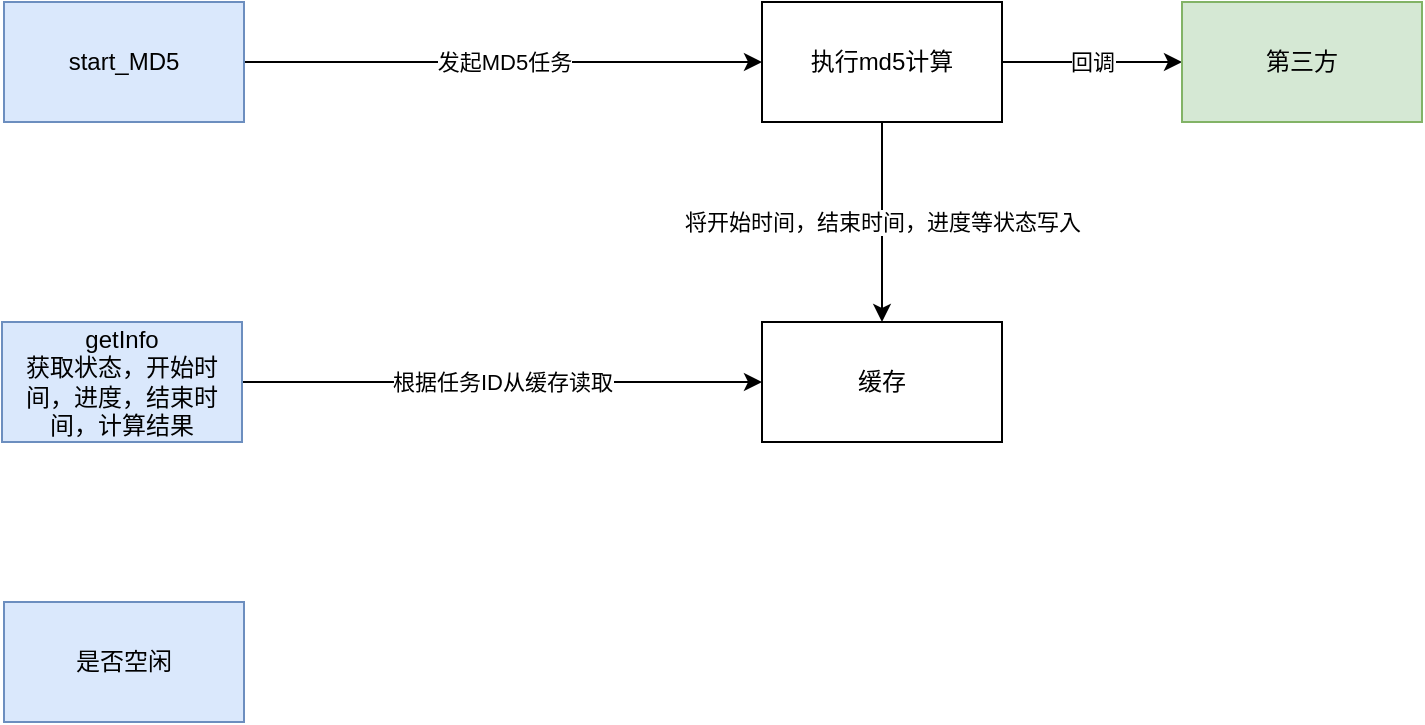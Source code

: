 <mxfile version="14.1.9" type="github" pages="3">
  <diagram id="vZh9OYVmvURLcyZ7zChU" name="MD5执行端">
    <mxGraphModel dx="1381" dy="890" grid="1" gridSize="10" guides="1" tooltips="1" connect="1" arrows="1" fold="1" page="1" pageScale="1" pageWidth="827" pageHeight="1169" math="0" shadow="0">
      <root>
        <mxCell id="0" />
        <mxCell id="1" parent="0" />
        <mxCell id="xCJOUk_nlppZlGT4sAmL-4" value="发起MD5任务" style="edgeStyle=orthogonalEdgeStyle;rounded=0;orthogonalLoop=1;jettySize=auto;html=1;entryX=0;entryY=0.5;entryDx=0;entryDy=0;" edge="1" parent="1" source="xCJOUk_nlppZlGT4sAmL-1" target="xCJOUk_nlppZlGT4sAmL-5">
          <mxGeometry relative="1" as="geometry">
            <mxPoint x="405" y="140" as="targetPoint" />
          </mxGeometry>
        </mxCell>
        <mxCell id="xCJOUk_nlppZlGT4sAmL-1" value="start_MD5" style="rounded=0;whiteSpace=wrap;html=1;fillColor=#dae8fc;strokeColor=#6c8ebf;" vertex="1" parent="1">
          <mxGeometry x="71" y="70" width="120" height="60" as="geometry" />
        </mxCell>
        <mxCell id="xCJOUk_nlppZlGT4sAmL-9" value="根据任务ID从缓存读取" style="edgeStyle=orthogonalEdgeStyle;rounded=0;orthogonalLoop=1;jettySize=auto;html=1;" edge="1" parent="1" source="xCJOUk_nlppZlGT4sAmL-2" target="xCJOUk_nlppZlGT4sAmL-7">
          <mxGeometry relative="1" as="geometry" />
        </mxCell>
        <mxCell id="xCJOUk_nlppZlGT4sAmL-2" value="getInfo&lt;br&gt;获取状态，开始时间，进度，结束时间，计算结果" style="rounded=0;whiteSpace=wrap;html=1;fillColor=#dae8fc;strokeColor=#6c8ebf;" vertex="1" parent="1">
          <mxGeometry x="70" y="230" width="120" height="60" as="geometry" />
        </mxCell>
        <mxCell id="xCJOUk_nlppZlGT4sAmL-8" value="将开始时间，结束时间，进度等状态写入" style="edgeStyle=orthogonalEdgeStyle;rounded=0;orthogonalLoop=1;jettySize=auto;html=1;entryX=0.5;entryY=0;entryDx=0;entryDy=0;" edge="1" parent="1" source="xCJOUk_nlppZlGT4sAmL-5" target="xCJOUk_nlppZlGT4sAmL-7">
          <mxGeometry relative="1" as="geometry" />
        </mxCell>
        <mxCell id="xvb4MUw1szfaOKgbHXFY-2" value="回调" style="edgeStyle=orthogonalEdgeStyle;rounded=0;orthogonalLoop=1;jettySize=auto;html=1;" edge="1" parent="1" source="xCJOUk_nlppZlGT4sAmL-5" target="xvb4MUw1szfaOKgbHXFY-1">
          <mxGeometry relative="1" as="geometry" />
        </mxCell>
        <mxCell id="xCJOUk_nlppZlGT4sAmL-5" value="执行md5计算" style="rounded=0;whiteSpace=wrap;html=1;" vertex="1" parent="1">
          <mxGeometry x="450" y="70" width="120" height="60" as="geometry" />
        </mxCell>
        <mxCell id="xCJOUk_nlppZlGT4sAmL-7" value="缓存" style="rounded=0;whiteSpace=wrap;html=1;" vertex="1" parent="1">
          <mxGeometry x="450" y="230" width="120" height="60" as="geometry" />
        </mxCell>
        <mxCell id="xvb4MUw1szfaOKgbHXFY-1" value="第三方" style="rounded=0;whiteSpace=wrap;html=1;fillColor=#d5e8d4;strokeColor=#82b366;" vertex="1" parent="1">
          <mxGeometry x="660" y="70" width="120" height="60" as="geometry" />
        </mxCell>
        <mxCell id="xTGyEX7kMLGWxDFuv8Kp-1" value="是否空闲" style="rounded=0;whiteSpace=wrap;html=1;fillColor=#dae8fc;strokeColor=#6c8ebf;" vertex="1" parent="1">
          <mxGeometry x="71" y="370" width="120" height="60" as="geometry" />
        </mxCell>
      </root>
    </mxGraphModel>
  </diagram>
  <diagram id="CkjEr-vj1TwtATfTT5om" name="MD5管理端">
    <mxGraphModel dx="1381" dy="890" grid="1" gridSize="10" guides="1" tooltips="1" connect="1" arrows="1" fold="1" page="1" pageScale="1" pageWidth="827" pageHeight="1169" math="0" shadow="0">
      <root>
        <mxCell id="pD-obUyEzkE79_Fu9p86-0" />
        <mxCell id="pD-obUyEzkE79_Fu9p86-1" parent="pD-obUyEzkE79_Fu9p86-0" />
        <mxCell id="8QeqpfEdfmeAyonV3E3P-1" value="下发任务：ID" style="edgeStyle=orthogonalEdgeStyle;rounded=0;orthogonalLoop=1;jettySize=auto;html=1;exitX=1;exitY=0.5;exitDx=0;exitDy=0;entryX=0.5;entryY=0;entryDx=0;entryDy=0;" edge="1" parent="pD-obUyEzkE79_Fu9p86-1" source="8QeqpfEdfmeAyonV3E3P-3" target="8QeqpfEdfmeAyonV3E3P-0">
          <mxGeometry x="0.007" relative="1" as="geometry">
            <mxPoint as="offset" />
          </mxGeometry>
        </mxCell>
        <mxCell id="pj6sRofI2khXpzfL-eum-0" value="生成任务ID，将任务加入队列中" style="edgeStyle=orthogonalEdgeStyle;rounded=0;orthogonalLoop=1;jettySize=auto;html=1;entryX=0;entryY=0.5;entryDx=0;entryDy=0;exitX=0.45;exitY=0;exitDx=0;exitDy=0;exitPerimeter=0;" edge="1" parent="pD-obUyEzkE79_Fu9p86-1" source="BkSrPA6vsREYZLOBG8kc-0" target="8QeqpfEdfmeAyonV3E3P-3">
          <mxGeometry relative="1" as="geometry" />
        </mxCell>
        <mxCell id="BkSrPA6vsREYZLOBG8kc-0" value="创建MD5任务，返回ID给调用方" style="rounded=0;whiteSpace=wrap;html=1;fillColor=#dae8fc;strokeColor=#6c8ebf;" vertex="1" parent="pD-obUyEzkE79_Fu9p86-1">
          <mxGeometry x="80" y="330" width="120" height="60" as="geometry" />
        </mxCell>
        <mxCell id="eEpEQpnTVAiNZk7LBNJG-0" value="集群状态查询" style="rounded=0;whiteSpace=wrap;html=1;fillColor=#dae8fc;strokeColor=#6c8ebf;" vertex="1" parent="pD-obUyEzkE79_Fu9p86-1">
          <mxGeometry x="80" y="420" width="120" height="60" as="geometry" />
        </mxCell>
        <mxCell id="pj6sRofI2khXpzfL-eum-2" value="启动时自动注册到管理端" style="edgeStyle=orthogonalEdgeStyle;rounded=0;orthogonalLoop=1;jettySize=auto;html=1;exitX=0.75;exitY=0;exitDx=0;exitDy=0;entryX=1;entryY=0.5;entryDx=0;entryDy=0;" edge="1" parent="pD-obUyEzkE79_Fu9p86-1" source="8QeqpfEdfmeAyonV3E3P-0" target="pj6sRofI2khXpzfL-eum-1">
          <mxGeometry relative="1" as="geometry" />
        </mxCell>
        <mxCell id="8QeqpfEdfmeAyonV3E3P-0" value="MD5执行端" style="rounded=0;whiteSpace=wrap;html=1;" vertex="1" parent="pD-obUyEzkE79_Fu9p86-1">
          <mxGeometry x="570" y="410" width="206" height="280" as="geometry" />
        </mxCell>
        <mxCell id="8QeqpfEdfmeAyonV3E3P-3" value="&lt;font style=&quot;font-size: 16px ; background-color: rgb(255 , 255 , 0)&quot;&gt;任务队列&lt;/font&gt;&lt;br&gt;轮询队列&lt;br&gt;查询空闲MD5执行端&lt;br&gt;下发任务并写库" style="whiteSpace=wrap;html=1;aspect=fixed;" vertex="1" parent="pD-obUyEzkE79_Fu9p86-1">
          <mxGeometry x="300" y="220" width="120" height="120" as="geometry" />
        </mxCell>
        <mxCell id="pj6sRofI2khXpzfL-eum-4" value="" style="edgeStyle=orthogonalEdgeStyle;rounded=0;orthogonalLoop=1;jettySize=auto;html=1;" edge="1" parent="pD-obUyEzkE79_Fu9p86-1" source="pj6sRofI2khXpzfL-eum-1" target="pj6sRofI2khXpzfL-eum-3">
          <mxGeometry relative="1" as="geometry" />
        </mxCell>
        <mxCell id="pj6sRofI2khXpzfL-eum-1" value="MD5执行端注册接口" style="rounded=0;whiteSpace=wrap;html=1;fillColor=#dae8fc;strokeColor=#6c8ebf;" vertex="1" parent="pD-obUyEzkE79_Fu9p86-1">
          <mxGeometry x="300" y="20" width="120" height="60" as="geometry" />
        </mxCell>
        <mxCell id="pj6sRofI2khXpzfL-eum-5" value="将执行端加入集合中" style="edgeStyle=orthogonalEdgeStyle;rounded=0;orthogonalLoop=1;jettySize=auto;html=1;" edge="1" parent="pD-obUyEzkE79_Fu9p86-1" source="pj6sRofI2khXpzfL-eum-3" target="pj6sRofI2khXpzfL-eum-1">
          <mxGeometry relative="1" as="geometry" />
        </mxCell>
        <mxCell id="pj6sRofI2khXpzfL-eum-3" value="&lt;font style=&quot;font-size: 16px ; background-color: rgb(255 , 255 , 51)&quot;&gt;执行端集合&lt;/font&gt;&lt;br&gt;：&lt;br&gt;ip，执行任务数量" style="rounded=0;whiteSpace=wrap;html=1;" vertex="1" parent="pD-obUyEzkE79_Fu9p86-1">
          <mxGeometry x="300" y="110" width="120" height="60" as="geometry" />
        </mxCell>
        <mxCell id="pj6sRofI2khXpzfL-eum-7" value="向执行端查询" style="edgeStyle=orthogonalEdgeStyle;rounded=0;orthogonalLoop=1;jettySize=auto;html=1;" edge="1" parent="pD-obUyEzkE79_Fu9p86-1" source="pj6sRofI2khXpzfL-eum-6" target="8QeqpfEdfmeAyonV3E3P-0">
          <mxGeometry relative="1" as="geometry" />
        </mxCell>
        <mxCell id="pj6sRofI2khXpzfL-eum-6" value="任务状态查询" style="rounded=0;whiteSpace=wrap;html=1;fillColor=#dae8fc;strokeColor=#6c8ebf;" vertex="1" parent="pD-obUyEzkE79_Fu9p86-1">
          <mxGeometry x="80" y="525" width="120" height="60" as="geometry" />
        </mxCell>
      </root>
    </mxGraphModel>
  </diagram>
  <diagram id="fqGaz1YixJYyGbtJA_QN" name="测试模块">
    <mxGraphModel dx="1381" dy="890" grid="1" gridSize="10" guides="1" tooltips="1" connect="1" arrows="1" fold="1" page="1" pageScale="1" pageWidth="827" pageHeight="1169" math="0" shadow="0">
      <root>
        <mxCell id="_oThMeBDkMpjmNqSBP6x-0" />
        <mxCell id="_oThMeBDkMpjmNqSBP6x-1" parent="_oThMeBDkMpjmNqSBP6x-0" />
        <mxCell id="_oThMeBDkMpjmNqSBP6x-5" value="" style="edgeStyle=orthogonalEdgeStyle;rounded=0;orthogonalLoop=1;jettySize=auto;html=1;entryX=0;entryY=0.5;entryDx=0;entryDy=0;" edge="1" parent="_oThMeBDkMpjmNqSBP6x-1" source="_oThMeBDkMpjmNqSBP6x-2" target="_oThMeBDkMpjmNqSBP6x-4">
          <mxGeometry relative="1" as="geometry">
            <mxPoint x="270" y="400" as="targetPoint" />
            <Array as="points">
              <mxPoint x="160" y="400" />
            </Array>
          </mxGeometry>
        </mxCell>
        <mxCell id="_oThMeBDkMpjmNqSBP6x-2" value="发起任务" style="rounded=0;whiteSpace=wrap;html=1;fillColor=#dae8fc;strokeColor=#6c8ebf;" vertex="1" parent="_oThMeBDkMpjmNqSBP6x-1">
          <mxGeometry x="110" y="220" width="120" height="60" as="geometry" />
        </mxCell>
        <mxCell id="_oThMeBDkMpjmNqSBP6x-13" value="根据ID查询任务状态" style="edgeStyle=orthogonalEdgeStyle;rounded=0;orthogonalLoop=1;jettySize=auto;html=1;" edge="1" parent="_oThMeBDkMpjmNqSBP6x-1" source="_oThMeBDkMpjmNqSBP6x-3" target="_oThMeBDkMpjmNqSBP6x-4">
          <mxGeometry x="-0.455" relative="1" as="geometry">
            <Array as="points">
              <mxPoint x="350" y="220" />
              <mxPoint x="350" y="220" />
            </Array>
            <mxPoint as="offset" />
          </mxGeometry>
        </mxCell>
        <mxCell id="9sdfu4T4Dndy-RtgNsHt-0" value="查询集群状态" style="edgeStyle=orthogonalEdgeStyle;rounded=0;orthogonalLoop=1;jettySize=auto;html=1;" edge="1" parent="_oThMeBDkMpjmNqSBP6x-1" source="_oThMeBDkMpjmNqSBP6x-3" target="_oThMeBDkMpjmNqSBP6x-4">
          <mxGeometry relative="1" as="geometry">
            <mxPoint x="423" y="418" as="targetPoint" />
            <Array as="points">
              <mxPoint x="420" y="300" />
              <mxPoint x="420" y="300" />
            </Array>
          </mxGeometry>
        </mxCell>
        <mxCell id="_oThMeBDkMpjmNqSBP6x-3" value="查询任务&lt;br&gt;map+thread" style="rounded=0;whiteSpace=wrap;html=1;" vertex="1" parent="_oThMeBDkMpjmNqSBP6x-1">
          <mxGeometry x="280" y="40" width="210" height="110" as="geometry" />
        </mxCell>
        <mxCell id="_oThMeBDkMpjmNqSBP6x-9" value="md5计算结束回调" style="edgeStyle=orthogonalEdgeStyle;rounded=0;orthogonalLoop=1;jettySize=auto;html=1;exitX=1;exitY=0.5;exitDx=0;exitDy=0;" edge="1" parent="_oThMeBDkMpjmNqSBP6x-1" source="_oThMeBDkMpjmNqSBP6x-4" target="_oThMeBDkMpjmNqSBP6x-6">
          <mxGeometry relative="1" as="geometry">
            <Array as="points">
              <mxPoint x="620" y="400" />
            </Array>
          </mxGeometry>
        </mxCell>
        <mxCell id="_oThMeBDkMpjmNqSBP6x-14" value="&lt;span style=&quot;color: rgb(0 , 0 , 0) ; font-family: &amp;#34;helvetica&amp;#34; ; font-size: 11px ; font-style: normal ; font-weight: 400 ; letter-spacing: normal ; text-align: center ; text-indent: 0px ; text-transform: none ; word-spacing: 0px ; background-color: rgb(255 , 255 , 255) ; display: inline ; float: none&quot;&gt;管理端返回任务ID&lt;/span&gt;" style="edgeStyle=orthogonalEdgeStyle;rounded=0;orthogonalLoop=1;jettySize=auto;html=1;exitX=0;exitY=0.25;exitDx=0;exitDy=0;" edge="1" parent="_oThMeBDkMpjmNqSBP6x-1" source="_oThMeBDkMpjmNqSBP6x-4" target="_oThMeBDkMpjmNqSBP6x-2">
          <mxGeometry relative="1" as="geometry">
            <Array as="points">
              <mxPoint x="260" y="385" />
              <mxPoint x="260" y="250" />
            </Array>
          </mxGeometry>
        </mxCell>
        <mxCell id="_oThMeBDkMpjmNqSBP6x-4" value="调用MD5管理端" style="rounded=0;whiteSpace=wrap;html=1;" vertex="1" parent="_oThMeBDkMpjmNqSBP6x-1">
          <mxGeometry x="325" y="370" width="120" height="60" as="geometry" />
        </mxCell>
        <mxCell id="_oThMeBDkMpjmNqSBP6x-10" value="更新Map" style="edgeStyle=orthogonalEdgeStyle;rounded=0;orthogonalLoop=1;jettySize=auto;html=1;exitX=0.5;exitY=0;exitDx=0;exitDy=0;" edge="1" parent="_oThMeBDkMpjmNqSBP6x-1" source="_oThMeBDkMpjmNqSBP6x-6">
          <mxGeometry relative="1" as="geometry">
            <mxPoint x="490" y="105" as="targetPoint" />
            <Array as="points">
              <mxPoint x="620" y="105" />
            </Array>
          </mxGeometry>
        </mxCell>
        <mxCell id="_oThMeBDkMpjmNqSBP6x-6" value="回调接口" style="rounded=0;whiteSpace=wrap;html=1;fillColor=#dae8fc;strokeColor=#6c8ebf;" vertex="1" parent="_oThMeBDkMpjmNqSBP6x-1">
          <mxGeometry x="560" y="220" width="120" height="60" as="geometry" />
        </mxCell>
        <mxCell id="_oThMeBDkMpjmNqSBP6x-8" style="edgeStyle=orthogonalEdgeStyle;rounded=0;orthogonalLoop=1;jettySize=auto;html=1;entryX=0.417;entryY=-0.033;entryDx=0;entryDy=0;entryPerimeter=0;exitX=0.5;exitY=1;exitDx=0;exitDy=0;" edge="1" parent="_oThMeBDkMpjmNqSBP6x-1" source="_oThMeBDkMpjmNqSBP6x-7" target="_oThMeBDkMpjmNqSBP6x-2">
          <mxGeometry relative="1" as="geometry">
            <Array as="points">
              <mxPoint x="160" y="110" />
            </Array>
          </mxGeometry>
        </mxCell>
        <mxCell id="_oThMeBDkMpjmNqSBP6x-7" value="postman" style="rounded=0;whiteSpace=wrap;html=1;fillColor=#e1d5e7;strokeColor=#9673a6;" vertex="1" parent="_oThMeBDkMpjmNqSBP6x-1">
          <mxGeometry x="100" y="50" width="120" height="60" as="geometry" />
        </mxCell>
      </root>
    </mxGraphModel>
  </diagram>
</mxfile>
